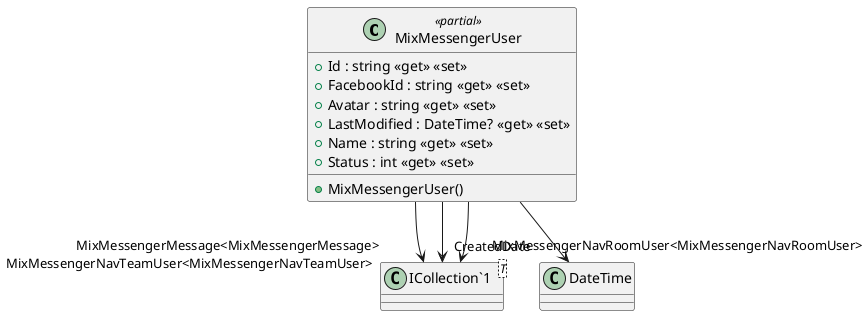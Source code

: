 @startuml
class MixMessengerUser <<partial>> {
    + MixMessengerUser()
    + Id : string <<get>> <<set>>
    + FacebookId : string <<get>> <<set>>
    + Avatar : string <<get>> <<set>>
    + LastModified : DateTime? <<get>> <<set>>
    + Name : string <<get>> <<set>>
    + Status : int <<get>> <<set>>
}
class "ICollection`1"<T> {
}
MixMessengerUser --> "CreatedDate" DateTime
MixMessengerUser --> "MixMessengerMessage<MixMessengerMessage>" "ICollection`1"
MixMessengerUser --> "MixMessengerNavRoomUser<MixMessengerNavRoomUser>" "ICollection`1"
MixMessengerUser --> "MixMessengerNavTeamUser<MixMessengerNavTeamUser>" "ICollection`1"
@enduml
